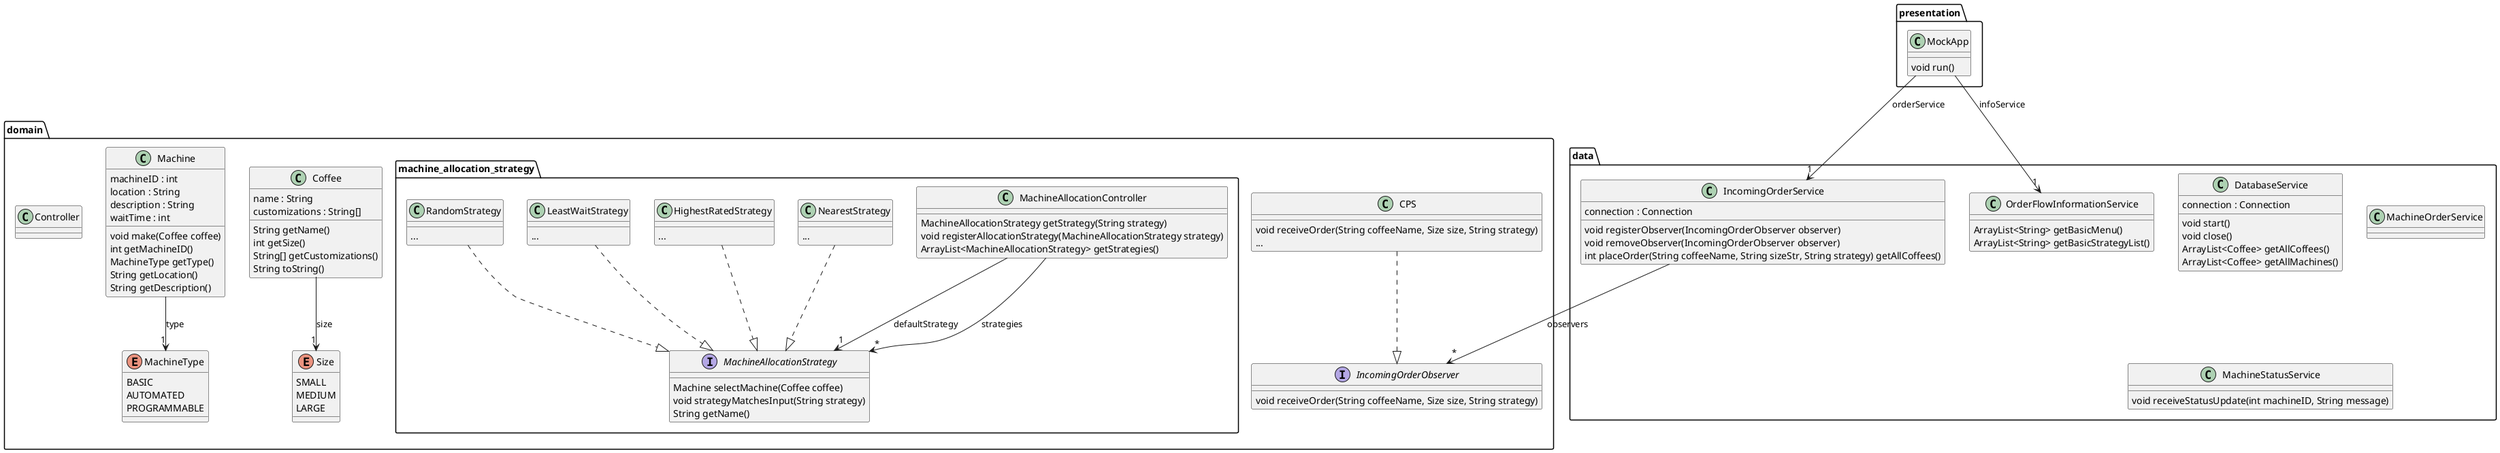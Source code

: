 @startuml
page 2x1

package domain {
  class Coffee {
      {field} name : String
      {field} customizations : String[]
      {method} String getName()
      {method} int getSize()
      {method} String[] getCustomizations()
      {method} String toString()
  }

  class Machine {
      {field} machineID : int
      {field} location : String
      {field} description : String
      {field} waitTime : int
      {method} void make(Coffee coffee)
      {method} int getMachineID()
      {method} MachineType getType()
      {method} String getLocation()
      {method} String getDescription()
  }
  
  enum MachineType {
  	BASIC
    AUTOMATED
    PROGRAMMABLE
  }
  
  enum Size {
  	SMALL
    MEDIUM
    LARGE
  }

  class CPS {
      {method} void receiveOrder(String coffeeName, Size size, String strategy)
      {method} ...
  }
  
  class Controller {
  }
    
    interface IncomingOrderObserver {
    	{method} void receiveOrder(String coffeeName, Size size, String strategy)
	}
    
    package machine_allocation_strategy {
    
    	class MachineAllocationController {
        	{method} MachineAllocationStrategy getStrategy(String strategy)
        	{method} void registerAllocationStrategy(MachineAllocationStrategy strategy)
        	{method} ArrayList<MachineAllocationStrategy> getStrategies()
        }
    
      interface MachineAllocationStrategy {
          {method} Machine selectMachine(Coffee coffee)
          {method} void strategyMatchesInput(String strategy)
          {method} String getName()
      }

      class NearestStrategy {
          {method} ...
      }

      class HighestRatedStrategy {
          {method} ...
      }

      class LeastWaitStrategy {
          {method} ...
      }

      class RandomStrategy {
          {method} ...
      }
    }
}

package presentation {
  class MockApp {
      {method} void run()
  }
}

package data {
	class DatabaseService {
    	{field} connection : Connection
        {method} void start()
        {method} void close()
        {method} ArrayList<Coffee> getAllCoffees()
        {method} ArrayList<Coffee> getAllMachines()
    }
    
	class IncomingOrderService {
    	{field} connection : Connection
        {method} void registerObserver(IncomingOrderObserver observer)
        {method} void removeObserver(IncomingOrderObserver observer)
        {method} int placeOrder(String coffeeName, String sizeStr, String strategy) getAllCoffees()
    }
    
    class MachineOrderService {
    }
    
    class MachineStatusService {
    	{method} void receiveStatusUpdate(int machineID, String message)
    }
    
    class OrderFlowInformationService {
    	{method} ArrayList<String> getBasicMenu()
    	{method} ArrayList<String> getBasicStrategyList()
    }
}

Coffee --> "1" Size : size
MachineAllocationController --> "1" MachineAllocationStrategy : defaultStrategy
MachineAllocationController --> "*" MachineAllocationStrategy : strategies
Machine --> "1" MachineType : type
IncomingOrderService --> "*" IncomingOrderObserver : observers
MockApp --> "1" IncomingOrderService : orderService
MockApp --> "1" OrderFlowInformationService : infoService
CPS ..|> IncomingOrderObserver
NearestStrategy ..|> MachineAllocationStrategy
HighestRatedStrategy ..|> MachineAllocationStrategy
LeastWaitStrategy ..|> MachineAllocationStrategy
RandomStrategy ..|> MachineAllocationStrategy

@enduml
